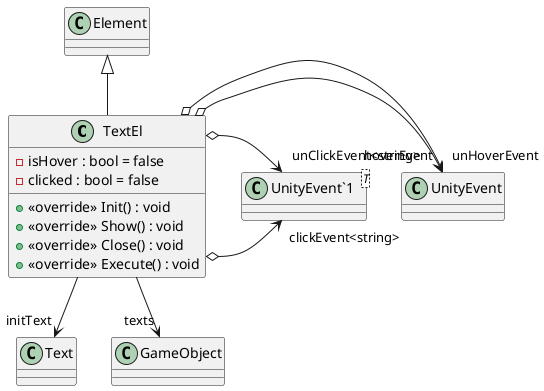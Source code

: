 @startuml
class TextEl {
    - isHover : bool = false
    - clicked : bool = false
    + <<override>> Init() : void
    + <<override>> Show() : void
    + <<override>> Close() : void
    + <<override>> Execute() : void
}
class "UnityEvent`1"<T> {
}
Element <|-- TextEl
TextEl --> "initText" Text
TextEl --> "texts" GameObject
TextEl o-> "hoverEvent" UnityEvent
TextEl o-> "unHoverEvent" UnityEvent
TextEl o-> "clickEvent<string>" "UnityEvent`1"
TextEl o-> "unClickEvent<string>" "UnityEvent`1"
@enduml
